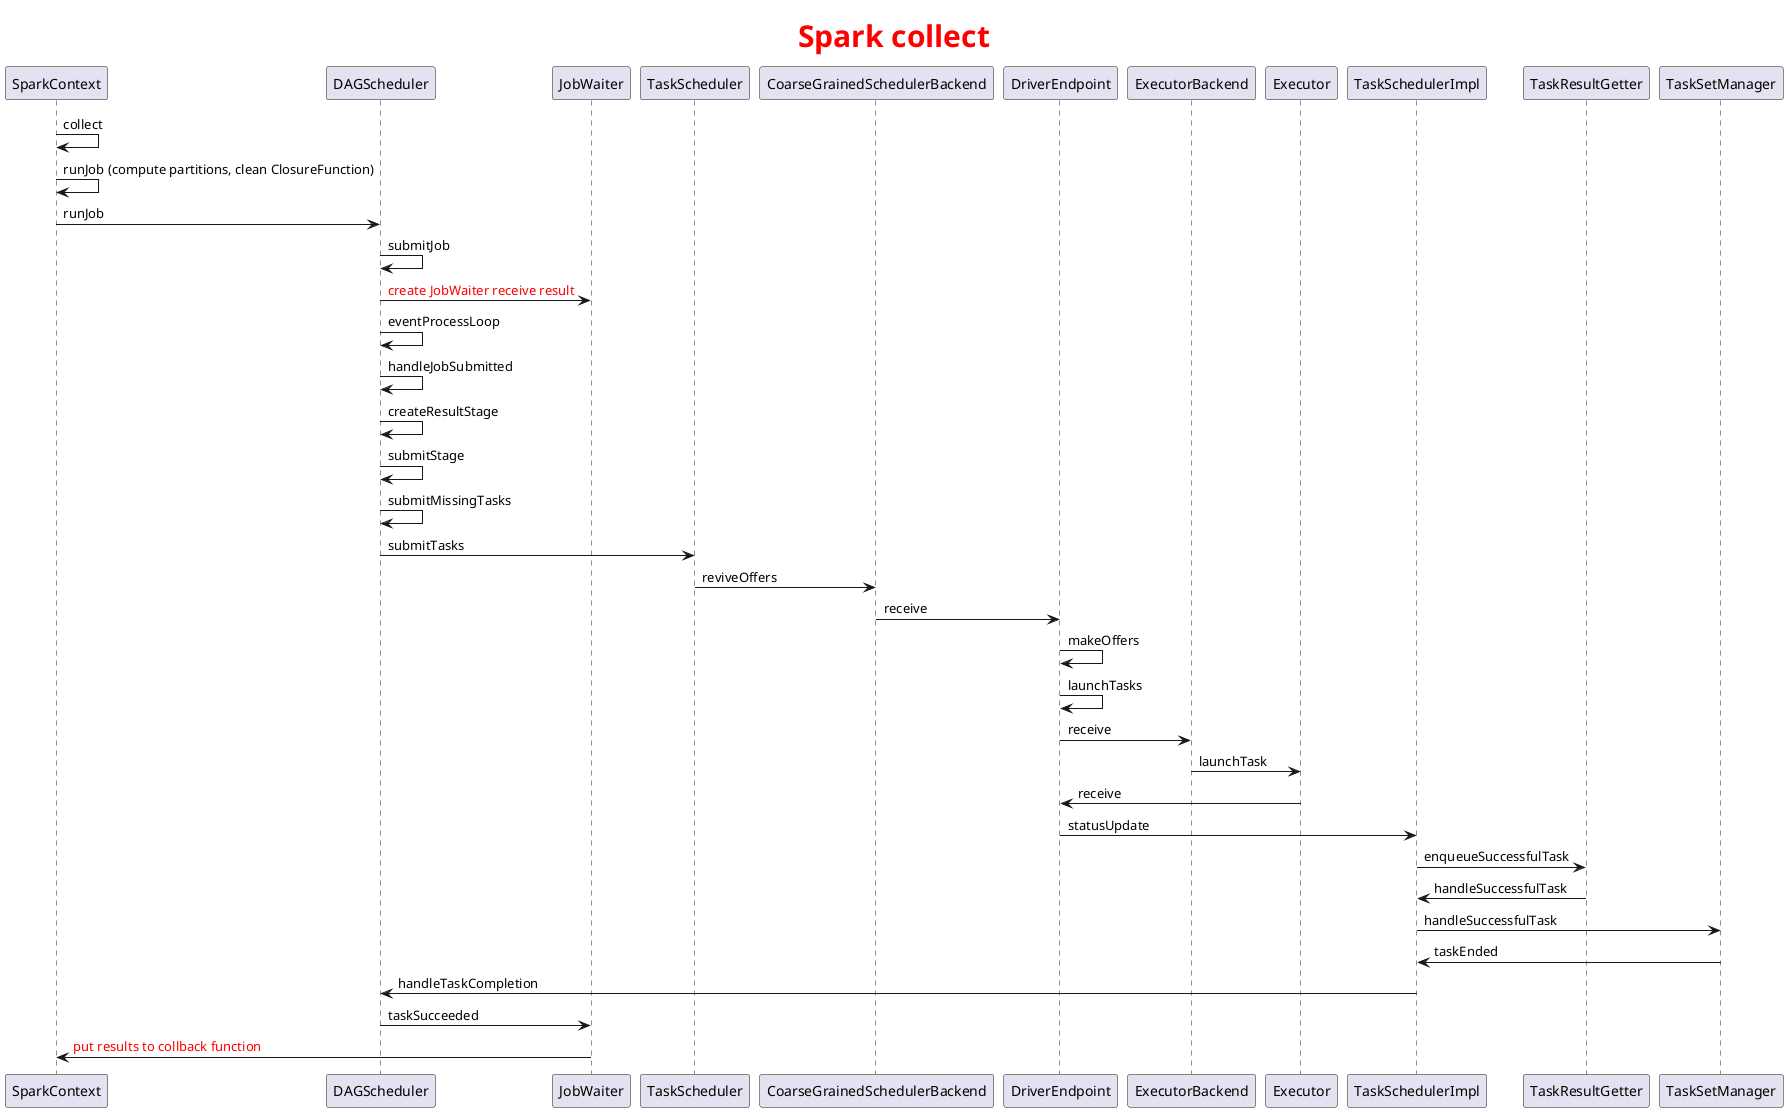 @startuml collect
title <color red><size:30>Spark collect</size></color>
SparkContext -> SparkContext: collect
SparkContext -> SparkContext: runJob (compute partitions, clean ClosureFunction)
SparkContext -> DAGScheduler: runJob
DAGScheduler -> DAGScheduler: submitJob
DAGScheduler -> JobWaiter: <color red>create JobWaiter receive result</color>
DAGScheduler -> DAGScheduler: eventProcessLoop
DAGScheduler -> DAGScheduler: handleJobSubmitted
DAGScheduler -> DAGScheduler: createResultStage
DAGScheduler -> DAGScheduler: submitStage
DAGScheduler -> DAGScheduler: submitMissingTasks
DAGScheduler -> TaskScheduler: submitTasks
TaskScheduler -> CoarseGrainedSchedulerBackend: reviveOffers
CoarseGrainedSchedulerBackend -> DriverEndpoint: receive
DriverEndpoint -> DriverEndpoint: makeOffers
DriverEndpoint -> DriverEndpoint: launchTasks
DriverEndpoint -> ExecutorBackend: receive
ExecutorBackend -> Executor: launchTask
Executor -> DriverEndpoint: receive
DriverEndpoint -> TaskSchedulerImpl: statusUpdate
TaskSchedulerImpl -> TaskResultGetter: enqueueSuccessfulTask
TaskResultGetter -> TaskSchedulerImpl: handleSuccessfulTask
TaskSchedulerImpl -> TaskSetManager: handleSuccessfulTask
TaskSetManager -> TaskSchedulerImpl: taskEnded
TaskSchedulerImpl -> DAGScheduler: handleTaskCompletion
DAGScheduler -> JobWaiter: taskSucceeded
JobWaiter -> SparkContext: <color red>put results to collback function</color>
@enduml